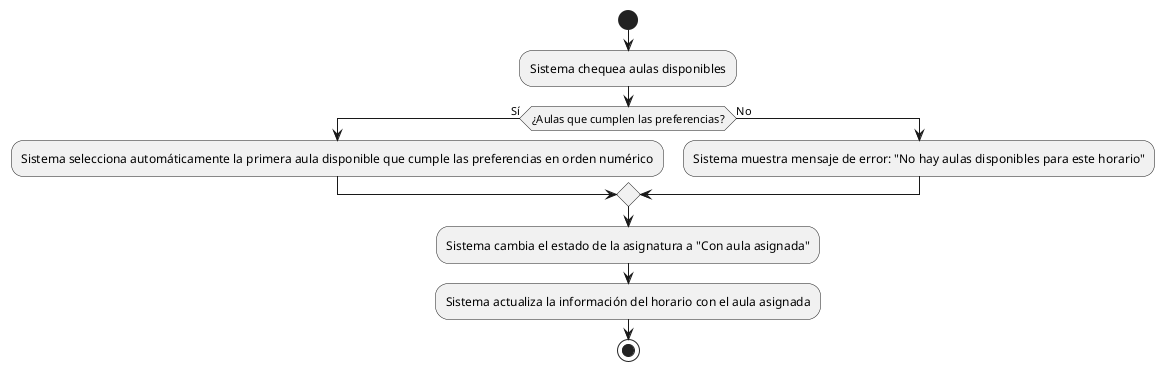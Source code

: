 @startuml
start
:Sistema chequea aulas disponibles;
  if (¿Aulas que cumplen las preferencias?) then (Sí)
    :Sistema selecciona automáticamente la primera aula disponible que cumple las preferencias en orden numérico;
  else (No)
    :Sistema muestra mensaje de error: "No hay aulas disponibles para este horario";
  endif
:Sistema cambia el estado de la asignatura a "Con aula asignada";
:Sistema actualiza la información del horario con el aula asignada;
stop
@enduml